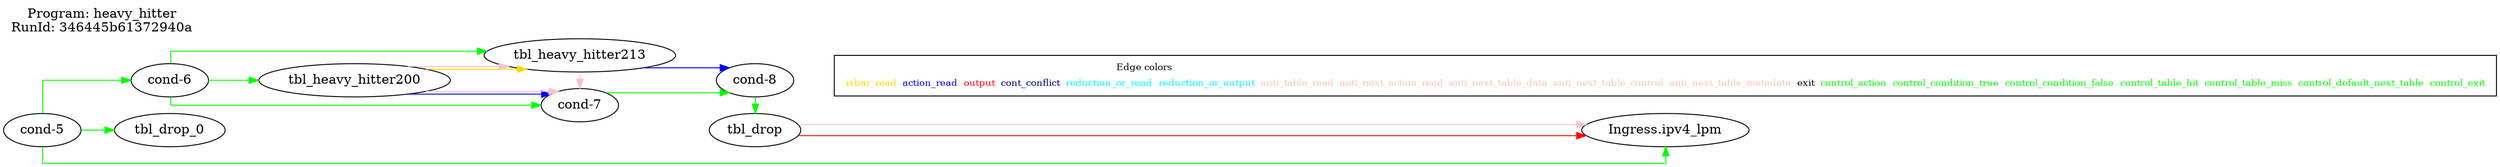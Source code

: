digraph table_deps {
  splines=ortho; rankdir=LR;
  label="Program: heavy_hitter
RunId: 346445b61372940a
";
  labelloc=t; labeljust=l;
  { "cond-5"; "cond-6"; "tbl_heavy_hitter200"; "tbl_drop_0"; }
  { rank = same; "Ingress.ipv4_lpm"; }
  { rank = same; "tbl_heavy_hitter213"; "cond-7"; }
  { rank = same; "cond-8"; "tbl_drop"; }
   "cond-5" -> "cond-6" [ label= "",color=green ];
   "cond-5" -> "Ingress.ipv4_lpm" [ label= "",color=green ];
   "cond-6" -> "tbl_heavy_hitter200" [ label= "",color=green ];
   "cond-6" -> "tbl_heavy_hitter213" [ label= "",color=green ];
   "cond-6" -> "cond-7" [ label= "",color=green ];
   "cond-7" -> "cond-8" [ label= "",color=green ];
   "cond-8" -> "tbl_drop" [ label= "",color=green ];
   "cond-5" -> "tbl_drop_0" [ label= "",color=green ];
   "tbl_heavy_hitter200" -> "tbl_heavy_hitter213" [ label= "",color=gold ];
   "tbl_heavy_hitter200" -> "cond-7" [ label= "",color=blue ];
   "tbl_heavy_hitter213" -> "cond-8" [ label= "",color=blue ];
   "tbl_drop" -> "Ingress.ipv4_lpm" [ label= "",color=red ];
   "tbl_heavy_hitter213" -> "cond-7" [ label= "",color=pink ];
   "tbl_heavy_hitter200" -> "tbl_heavy_hitter213" [ label= "",color=pink ];
   "tbl_heavy_hitter200" -> "cond-7" [ label= "",color=pink ];
   "tbl_drop" -> "Ingress.ipv4_lpm" [ label= "",color=pink ];
  { rank=max;
    subgraph cluster_legend { node [ shape=record; fontsize=10];
      empty [label=<<table border="0" cellborder="0"><tr><td colspan="8">Edge colors</td></tr><tr><td><font color="gold">ixbar_read</font></td><td><font color="blue">action_read</font></td><td><font color="red">output</font></td><td><font color="navy">cont_conflict</font></td><td><font color="cyan">reduction_or_read</font></td><td><font color="cyan">reduction_or_output</font></td><td><font color="pink">anti_table_read</font></td><td><font color="pink">anti_next_action_read</font></td><td><font color="pink">anti_next_table_data</font></td><td><font color="pink">anti_next_table_control</font></td><td><font color="pink">anti_next_table_metadata</font></td><td><font color="black">exit</font></td><td><font color="green">control_action</font></td><td><font color="green">control_condition_true</font></td><td><font color="green">control_condition_false</font></td><td><font color="green">control_table_hit</font></td><td><font color="green">control_table_miss</font></td><td><font color="green">control_default_next_table</font></td><td><font color="green">control_exit</font></td></tr></table>>;]
    }
  }
}
